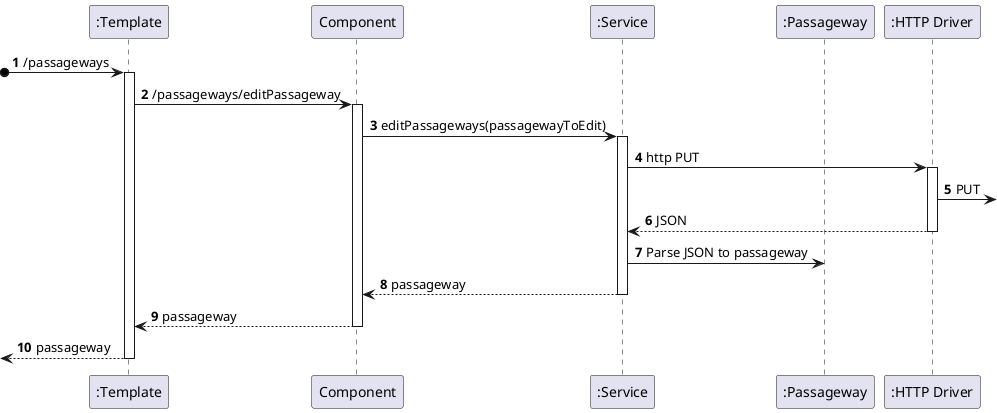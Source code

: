@startuml

autonumber


participant ":Template" as Template
participant Component as Component
participant ":Service" as Service
participant ":Passageway" as Model
participant ":HTTP Driver" as HTTP

?o->Template: /passageways
activate Template

Template -> Component: /passageways/editPassageway
activate Component

Component -> Service: editPassageways(passagewayToEdit)
activate Service

Service -> HTTP: http PUT
activate HTTP
HTTP -> : PUT
HTTP --> Service: JSON
deactivate HTTP

Service -> Model: Parse JSON to passageway



Service --> Component:passageway
deactivate Service

Component --> Template:passageway
deactivate Component

<--Template: passageway
deactivate Template


@enduml
